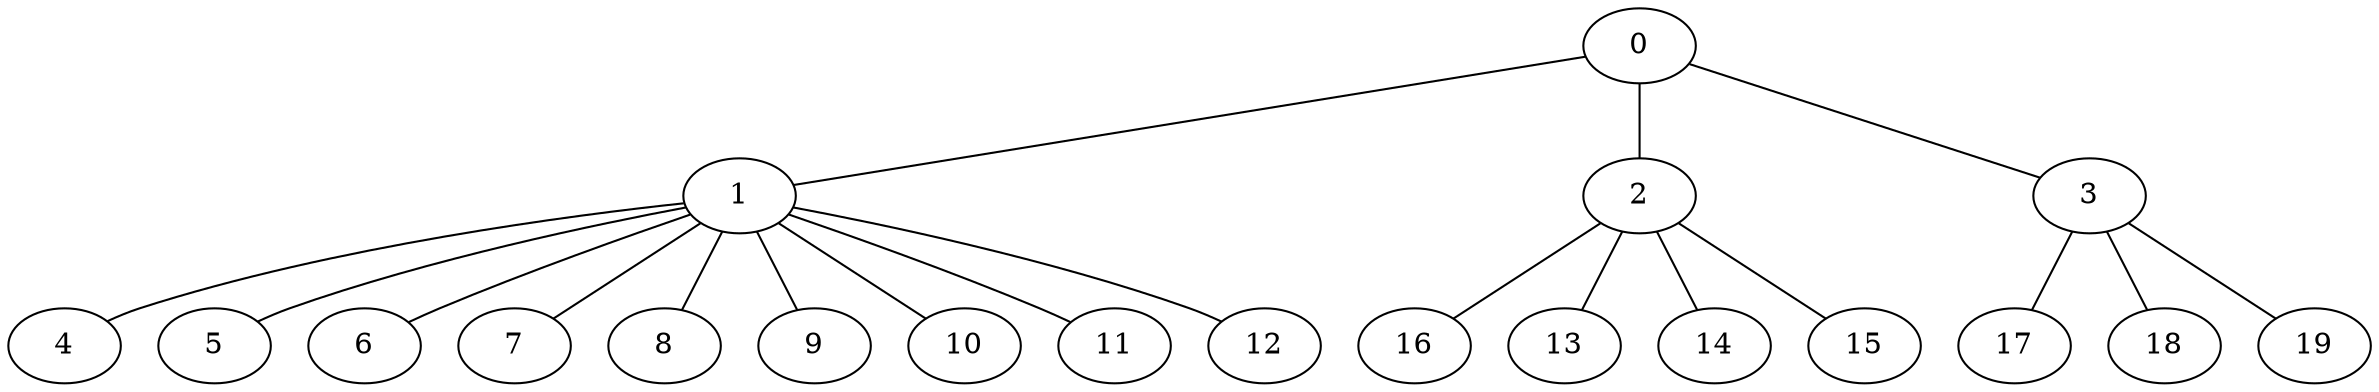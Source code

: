 
graph graphname {
    0 -- 1
0 -- 2
0 -- 3
1 -- 4
1 -- 5
1 -- 6
1 -- 7
1 -- 8
1 -- 9
1 -- 10
1 -- 11
1 -- 12
2 -- 16
2 -- 13
2 -- 14
2 -- 15
3 -- 17
3 -- 18
3 -- 19

}
